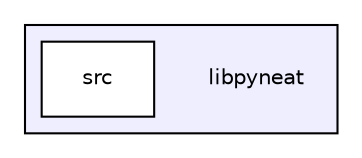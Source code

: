 digraph "libpyneat" {
  compound=true
  node [ fontsize="10", fontname="Helvetica"];
  edge [ labelfontsize="10", labelfontname="Helvetica"];
  subgraph clusterdir_579b95deae76d92a6e3667844183a674 {
    graph [ bgcolor="#eeeeff", pencolor="black", label="" URL="dir_579b95deae76d92a6e3667844183a674.html"];
    dir_579b95deae76d92a6e3667844183a674 [shape=plaintext label="libpyneat"];
    dir_eb94a951da13e7e451863e15899d14d3 [shape=box label="src" color="black" fillcolor="white" style="filled" URL="dir_eb94a951da13e7e451863e15899d14d3.html"];
  }
}
